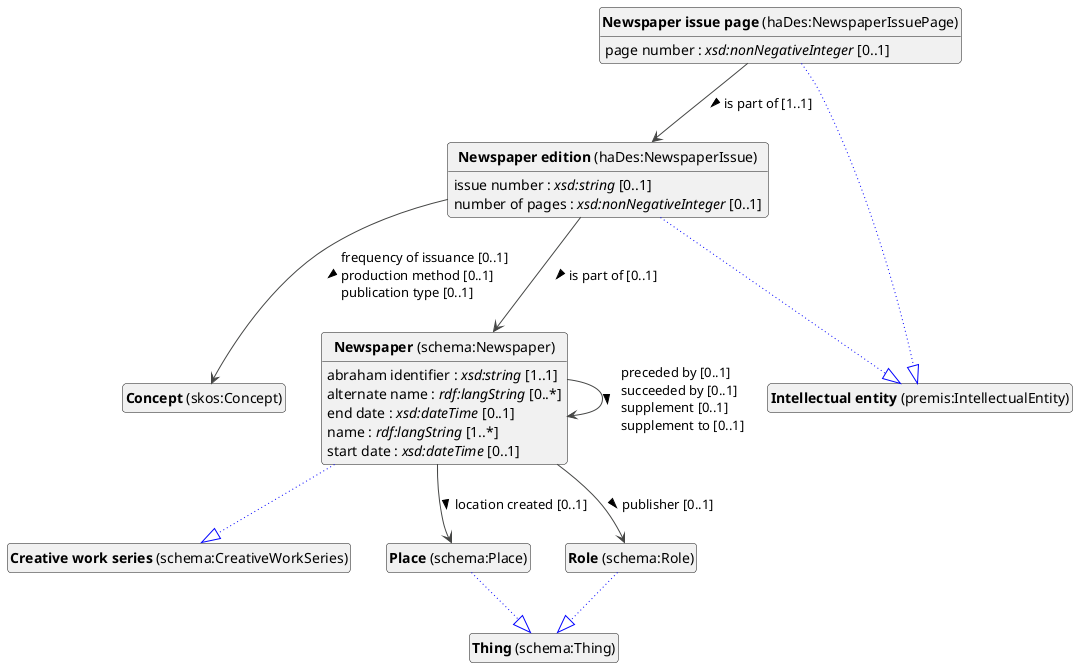 @startuml
!theme vibrant
skinparam classFontSize 14
!define LIGHTORANGE
skinparam componentStyle uml2
skinparam wrapMessageWidth 1000
skinparam wrapWidth 1000
' skinparam ArrowColor #Maroon
' Remove shadows
skinparam shadowing false
'skinparam linetype polyline
skinparam ArrowMessageAlignment left
top to bottom direction


class "<b>Concept</b> (skos:Concept)" as skos_Concept [[../../terms/en#skos%3AConcept]]
class "<b>Newspaper</b> (schema:Newspaper)" as schema_Newspaper [[#schema%3ANewspaper]]
class "<b>Creative work series</b> (schema:CreativeWorkSeries)" as schema_CreativeWorkSeries [[#schema%3ACreativeWorkSeries]]
class "<b>Newspaper edition</b> (haDes:NewspaperIssue)" as haDes_NewspaperIssue [[#haDes%3ANewspaperIssue]]
class "<b>Intellectual entity</b> (premis:IntellectualEntity)" as premis_IntellectualEntity [[#premis%3AIntellectualEntity]]
class "<b>Newspaper issue page</b> (haDes:NewspaperIssuePage)" as haDes_NewspaperIssuePage [[#haDes%3ANewspaperIssuePage]]
class "<b>Intellectual entity</b> (premis:IntellectualEntity)" as premis_IntellectualEntity [[#premis%3AIntellectualEntity]]
class "<b>Place</b> (schema:Place)" as schema_Place [[../../description/en#schema%3APlace]]
class "<b>Thing</b> (schema:Thing)" as schema_Thing [[#schema%3AThing]]
class "<b>Role</b> (schema:Role)" as schema_Role [[../../description/en#schema%3ARole]]
class "<b>Thing</b> (schema:Thing)" as schema_Thing [[#schema%3AThing]]



schema_Newspaper --|> schema_CreativeWorkSeries #blue;line.dotted;text:blue

schema_Newspaper : abraham identifier : <i>xsd:string</i> [1..1]
schema_Newspaper : alternate name : <i>rdf:langString</i> [0..*]
schema_Newspaper : end date : <i>xsd:dateTime</i> [0..1]
schema_Newspaper : name : <i>rdf:langString</i> [1..*]
schema_Newspaper : start date : <i>xsd:dateTime</i> [0..1]

schema_Newspaper --> schema_Newspaper :preceded by [0..1]  \lsucceeded by [0..1]  \lsupplement [0..1]  \lsupplement to [0..1]  > 
schema_Newspaper --> schema_Place :location created [0..1]  > 
schema_Newspaper --> schema_Role :publisher [0..1]  > 



haDes_NewspaperIssue --|> premis_IntellectualEntity #blue;line.dotted;text:blue

haDes_NewspaperIssue : issue number : <i>xsd:string</i> [0..1]
haDes_NewspaperIssue : number of pages : <i>xsd:nonNegativeInteger</i> [0..1]
haDes_NewspaperIssue --> schema_Newspaper :is part of [0..1]  > 
haDes_NewspaperIssue --> skos_Concept :frequency of issuance [0..1]  \lproduction method [0..1]  \lpublication type [0..1]  > 



haDes_NewspaperIssuePage --|> premis_IntellectualEntity #blue;line.dotted;text:blue

haDes_NewspaperIssuePage : page number : <i>xsd:nonNegativeInteger</i> [0..1]
haDes_NewspaperIssuePage --> haDes_NewspaperIssue :is part of [1..1]  > 


schema_Place --|> schema_Thing #blue;line.dotted;text:blue


schema_Role --|> schema_Thing #blue;line.dotted;text:blue



hide circle
hide methods
hide empty members
@enduml


